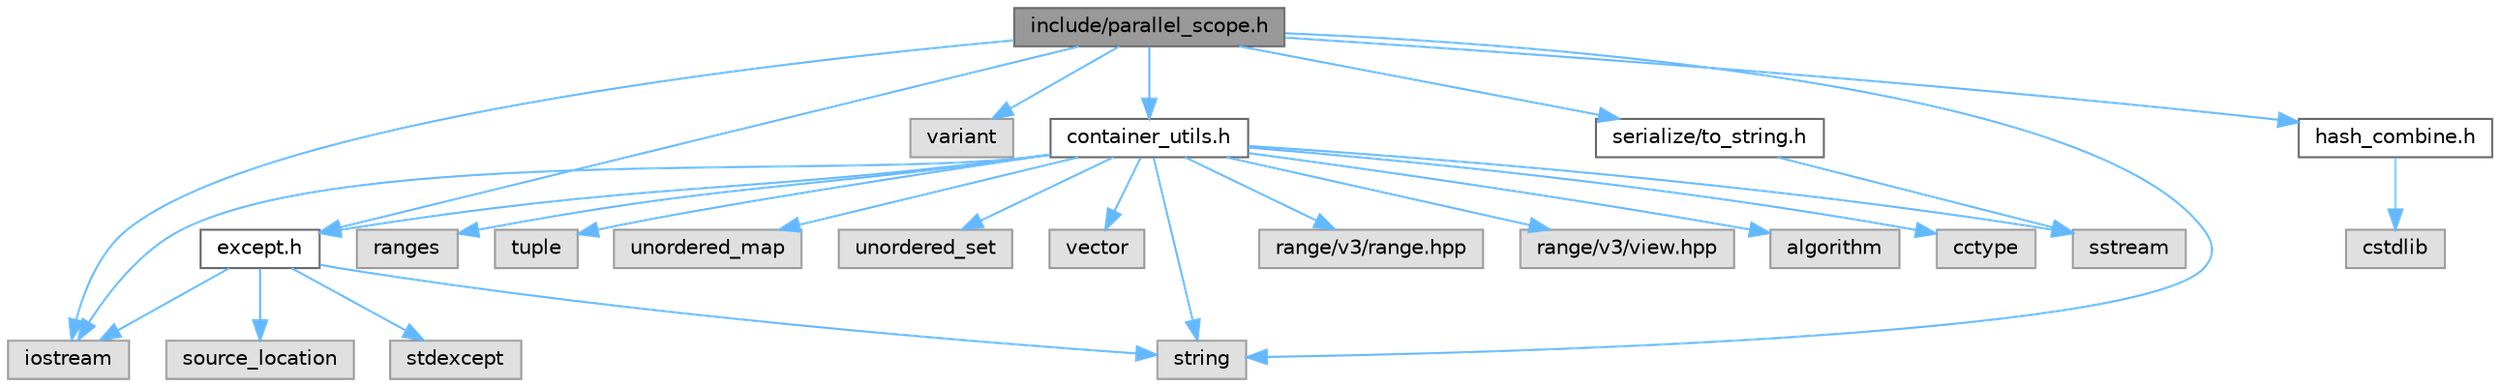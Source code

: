 digraph "include/parallel_scope.h"
{
 // LATEX_PDF_SIZE
  bgcolor="transparent";
  edge [fontname=Helvetica,fontsize=10,labelfontname=Helvetica,labelfontsize=10];
  node [fontname=Helvetica,fontsize=10,shape=box,height=0.2,width=0.4];
  Node1 [label="include/parallel_scope.h",height=0.2,width=0.4,color="gray40", fillcolor="grey60", style="filled", fontcolor="black",tooltip=" "];
  Node1 -> Node2 [color="steelblue1",style="solid"];
  Node2 [label="iostream",height=0.2,width=0.4,color="grey60", fillcolor="#E0E0E0", style="filled",tooltip=" "];
  Node1 -> Node3 [color="steelblue1",style="solid"];
  Node3 [label="string",height=0.2,width=0.4,color="grey60", fillcolor="#E0E0E0", style="filled",tooltip=" "];
  Node1 -> Node4 [color="steelblue1",style="solid"];
  Node4 [label="variant",height=0.2,width=0.4,color="grey60", fillcolor="#E0E0E0", style="filled",tooltip=" "];
  Node1 -> Node5 [color="steelblue1",style="solid"];
  Node5 [label="container_utils.h",height=0.2,width=0.4,color="grey40", fillcolor="white", style="filled",URL="$container__utils_8h.html",tooltip=" "];
  Node5 -> Node6 [color="steelblue1",style="solid"];
  Node6 [label="algorithm",height=0.2,width=0.4,color="grey60", fillcolor="#E0E0E0", style="filled",tooltip=" "];
  Node5 -> Node7 [color="steelblue1",style="solid"];
  Node7 [label="cctype",height=0.2,width=0.4,color="grey60", fillcolor="#E0E0E0", style="filled",tooltip=" "];
  Node5 -> Node2 [color="steelblue1",style="solid"];
  Node5 -> Node8 [color="steelblue1",style="solid"];
  Node8 [label="ranges",height=0.2,width=0.4,color="grey60", fillcolor="#E0E0E0", style="filled",tooltip=" "];
  Node5 -> Node9 [color="steelblue1",style="solid"];
  Node9 [label="sstream",height=0.2,width=0.4,color="grey60", fillcolor="#E0E0E0", style="filled",tooltip=" "];
  Node5 -> Node3 [color="steelblue1",style="solid"];
  Node5 -> Node10 [color="steelblue1",style="solid"];
  Node10 [label="tuple",height=0.2,width=0.4,color="grey60", fillcolor="#E0E0E0", style="filled",tooltip=" "];
  Node5 -> Node11 [color="steelblue1",style="solid"];
  Node11 [label="unordered_map",height=0.2,width=0.4,color="grey60", fillcolor="#E0E0E0", style="filled",tooltip=" "];
  Node5 -> Node12 [color="steelblue1",style="solid"];
  Node12 [label="unordered_set",height=0.2,width=0.4,color="grey60", fillcolor="#E0E0E0", style="filled",tooltip=" "];
  Node5 -> Node13 [color="steelblue1",style="solid"];
  Node13 [label="vector",height=0.2,width=0.4,color="grey60", fillcolor="#E0E0E0", style="filled",tooltip=" "];
  Node5 -> Node14 [color="steelblue1",style="solid"];
  Node14 [label="range/v3/range.hpp",height=0.2,width=0.4,color="grey60", fillcolor="#E0E0E0", style="filled",tooltip=" "];
  Node5 -> Node15 [color="steelblue1",style="solid"];
  Node15 [label="range/v3/view.hpp",height=0.2,width=0.4,color="grey60", fillcolor="#E0E0E0", style="filled",tooltip=" "];
  Node5 -> Node16 [color="steelblue1",style="solid"];
  Node16 [label="except.h",height=0.2,width=0.4,color="grey40", fillcolor="white", style="filled",URL="$except_8h.html",tooltip=" "];
  Node16 -> Node2 [color="steelblue1",style="solid"];
  Node16 -> Node17 [color="steelblue1",style="solid"];
  Node17 [label="source_location",height=0.2,width=0.4,color="grey60", fillcolor="#E0E0E0", style="filled",tooltip=" "];
  Node16 -> Node18 [color="steelblue1",style="solid"];
  Node18 [label="stdexcept",height=0.2,width=0.4,color="grey60", fillcolor="#E0E0E0", style="filled",tooltip=" "];
  Node16 -> Node3 [color="steelblue1",style="solid"];
  Node1 -> Node16 [color="steelblue1",style="solid"];
  Node1 -> Node19 [color="steelblue1",style="solid"];
  Node19 [label="hash_combine.h",height=0.2,width=0.4,color="grey40", fillcolor="white", style="filled",URL="$hash__combine_8h.html",tooltip=" "];
  Node19 -> Node20 [color="steelblue1",style="solid"];
  Node20 [label="cstdlib",height=0.2,width=0.4,color="grey60", fillcolor="#E0E0E0", style="filled",tooltip=" "];
  Node1 -> Node21 [color="steelblue1",style="solid"];
  Node21 [label="serialize/to_string.h",height=0.2,width=0.4,color="grey40", fillcolor="white", style="filled",URL="$to__string_8h.html",tooltip=" "];
  Node21 -> Node9 [color="steelblue1",style="solid"];
}
